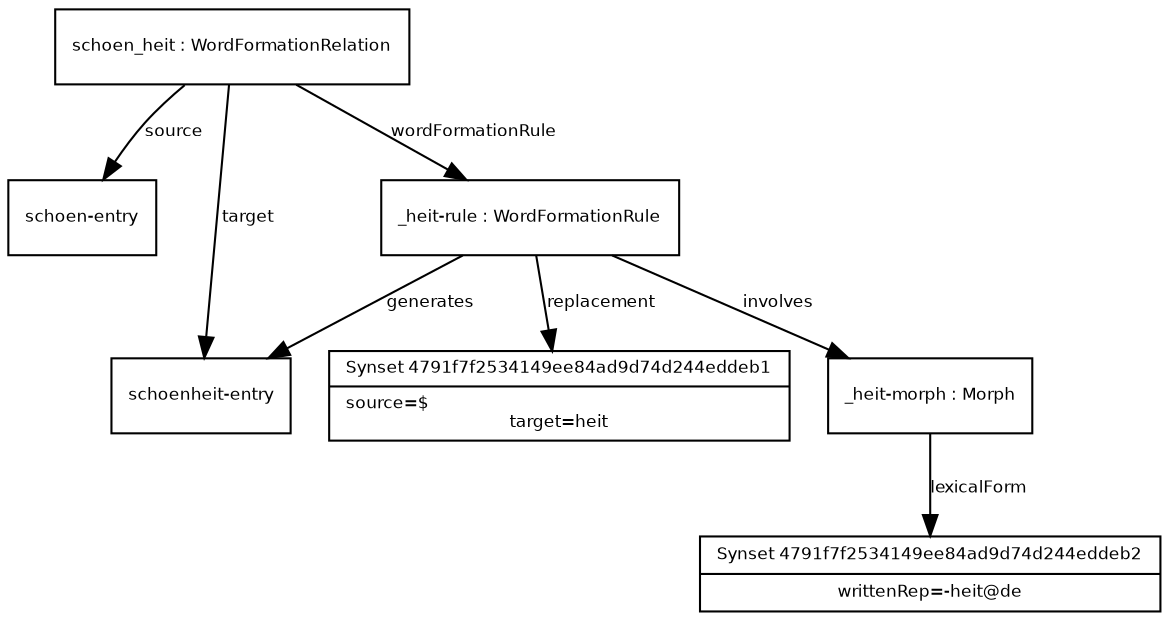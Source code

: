 digraph G {
  fontname = "Bitstream Vera Sans"
    fontsize = 8

    node [
      fontname = "Bitstream Vera Sans"
      fontsize = 8
      shape = "record"
    ]

    edge [
      fontname = "Bitstream Vera Sans"
      fontsize = 8
    ]
 
schoenentry [ label="{schoen-entry}" ]
schoen_heit -> schoenentry [ label="source" ] 
schoenheitentry [ label="{schoenheit-entry}" ]
schoen_heit -> schoenheitentry [ label="target" ] 
Synset4791f7f2534149ee84ad9d74d244eddeb1 [ label="{Synset 4791f7f2534149ee84ad9d74d244eddeb1|source=$\ltarget=heit}" ]
_heitrule -> Synset4791f7f2534149ee84ad9d74d244eddeb1 [ label="replacement" ] 
Synset4791f7f2534149ee84ad9d74d244eddeb2 [ label="{Synset 4791f7f2534149ee84ad9d74d244eddeb2|writtenRep=-heit@de}" ]
_heitmorph -> Synset4791f7f2534149ee84ad9d74d244eddeb2 [ label="lexicalForm" ] 
_heitmorph [ label="{_heit-morph : Morph}" ]
_heitrule -> _heitmorph [ label="involves" ] 
_heitrule -> schoenheitentry [ label="generates" ] 
_heitrule [ label="{_heit-rule : WordFormationRule}" ]
schoen_heit -> _heitrule [ label="wordFormationRule" ] 
schoen_heit [ label="{schoen_heit : WordFormationRelation}" ]
}
